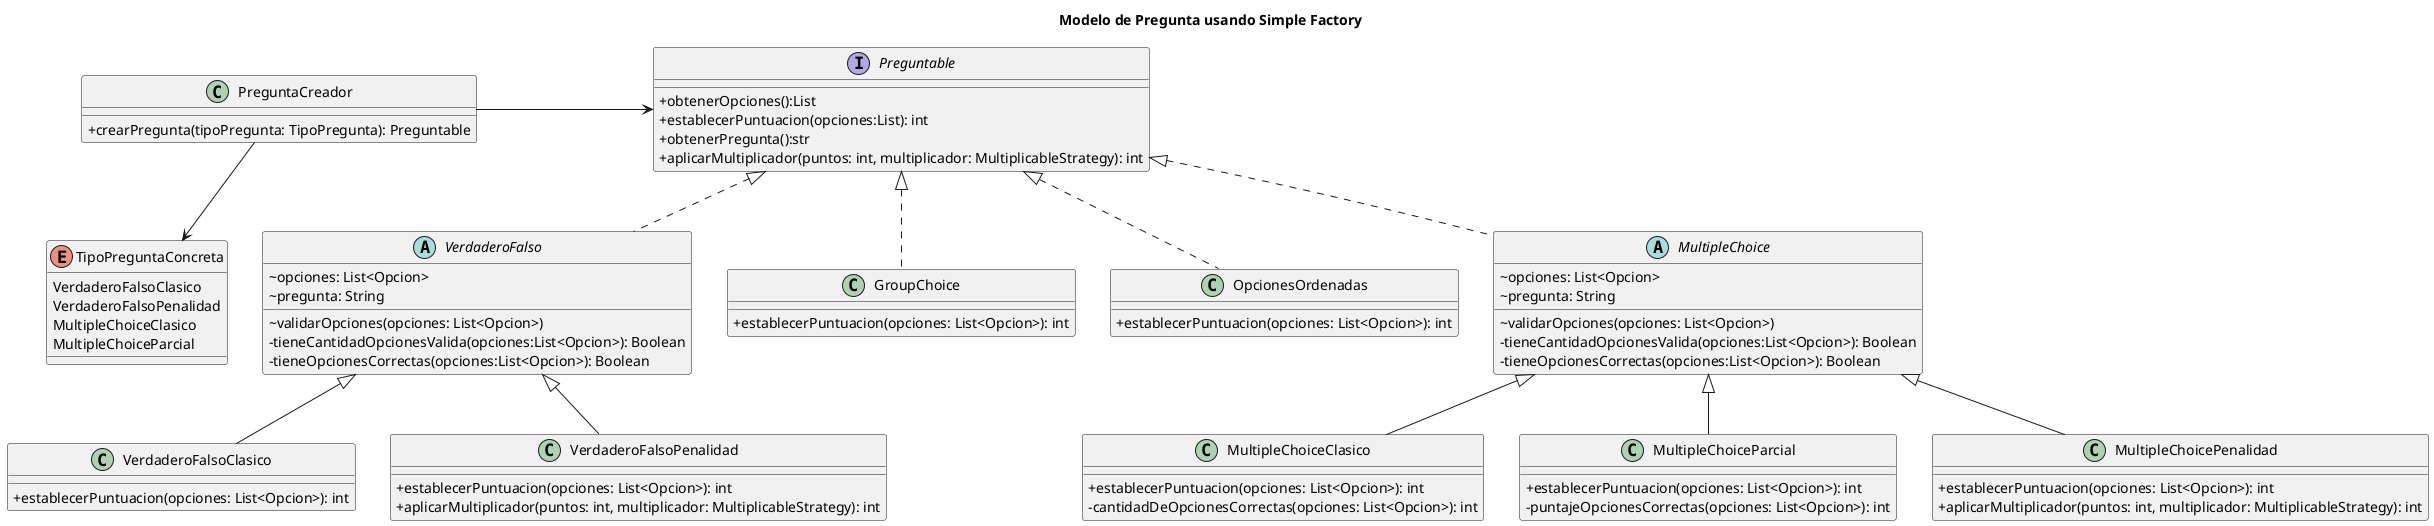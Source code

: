 
@startuml
title Modelo de Pregunta usando Simple Factory
skinparam classAttributeIconSize 0

class PreguntaCreador{
    + crearPregunta(tipoPregunta: TipoPregunta): Preguntable
}

interface Preguntable{
    + obtenerOpciones():List
    + establecerPuntuacion(opciones:List): int
    + obtenerPregunta():str
    + aplicarMultiplicador(puntos: int, multiplicador: MultiplicableStrategy): int
}

enum TipoPreguntaConcreta{
    VerdaderoFalsoClasico
    VerdaderoFalsoPenalidad
    MultipleChoiceClasico
    MultipleChoiceParcial
}

abstract class VerdaderoFalso{
    ~ opciones: List<Opcion>
    ~ pregunta: String
    ~ validarOpciones(opciones: List<Opcion>)
    - tieneCantidadOpcionesValida(opciones:List<Opcion>): Boolean
    - tieneOpcionesCorrectas(opciones:List<Opcion>): Boolean
}

' sin penalidad
class VerdaderoFalsoClasico{
    + establecerPuntuacion(opciones: List<Opcion>): int
}

class MultipleChoiceClasico{
    + establecerPuntuacion(opciones: List<Opcion>): int
    - cantidadDeOpcionesCorrectas(opciones: List<Opcion>): int
}

class MultipleChoiceParcial{
    + establecerPuntuacion(opciones: List<Opcion>): int
    - puntajeOpcionesCorrectas(opciones: List<Opcion>): int
}

' con penalidad
class VerdaderoFalsoPenalidad{
    + establecerPuntuacion(opciones: List<Opcion>): int
    + aplicarMultiplicador(puntos: int, multiplicador: MultiplicableStrategy): int
}

class MultipleChoicePenalidad{
    + establecerPuntuacion(opciones: List<Opcion>): int
    + aplicarMultiplicador(puntos: int, multiplicador: MultiplicableStrategy): int
}


' Especiales
class GroupChoice{
    + establecerPuntuacion(opciones: List<Opcion>): int
}

class OpcionesOrdenadas{
    + establecerPuntuacion(opciones: List<Opcion>): int
}

abstract class MultipleChoice{
    ~ opciones: List<Opcion>
    ~ pregunta: String
    ~ validarOpciones(opciones: List<Opcion>)
    - tieneCantidadOpcionesValida(opciones:List<Opcion>): Boolean
    - tieneOpcionesCorrectas(opciones:List<Opcion>): Boolean
}


PreguntaCreador -down->TipoPreguntaConcreta
PreguntaCreador -> Preguntable

Preguntable <|.. VerdaderoFalso

' Preg_Penal
VerdaderoFalso <|-- VerdaderoFalsoPenalidad
MultipleChoice <|-- MultipleChoicePenalidad


' Pregun_Sin_Penal
VerdaderoFalso <|-- VerdaderoFalsoClasico
Preguntable <|.. MultipleChoice
MultipleChoice <|-- MultipleChoiceParcial
MultipleChoice <|-- MultipleChoiceClasico

Preguntable <|.. GroupChoice
Preguntable <|.. OpcionesOrdenadas

@enduml